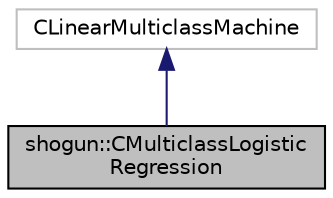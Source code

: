 digraph "shogun::CMulticlassLogisticRegression"
{
 // LATEX_PDF_SIZE
  edge [fontname="Helvetica",fontsize="10",labelfontname="Helvetica",labelfontsize="10"];
  node [fontname="Helvetica",fontsize="10",shape=record];
  Node1 [label="shogun::CMulticlassLogistic\lRegression",height=0.2,width=0.4,color="black", fillcolor="grey75", style="filled", fontcolor="black",tooltip="multiclass logistic regression"];
  Node2 -> Node1 [dir="back",color="midnightblue",fontsize="10",style="solid",fontname="Helvetica"];
  Node2 [label="CLinearMulticlassMachine",height=0.2,width=0.4,color="grey75", fillcolor="white", style="filled",tooltip=" "];
}
